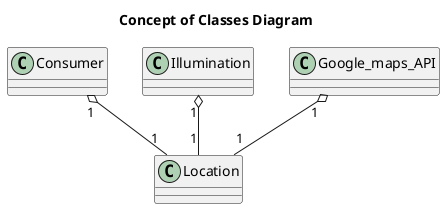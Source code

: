 @startuml

title Concept of Classes Diagram 

Class Consumer
Class Illumination
Class Google_maps_API
Class Location

Consumer"1" o-- "1"Location 
Google_maps_API"1" o-- "1"Location
Illumination"1" o-- "1"Location

@enduml